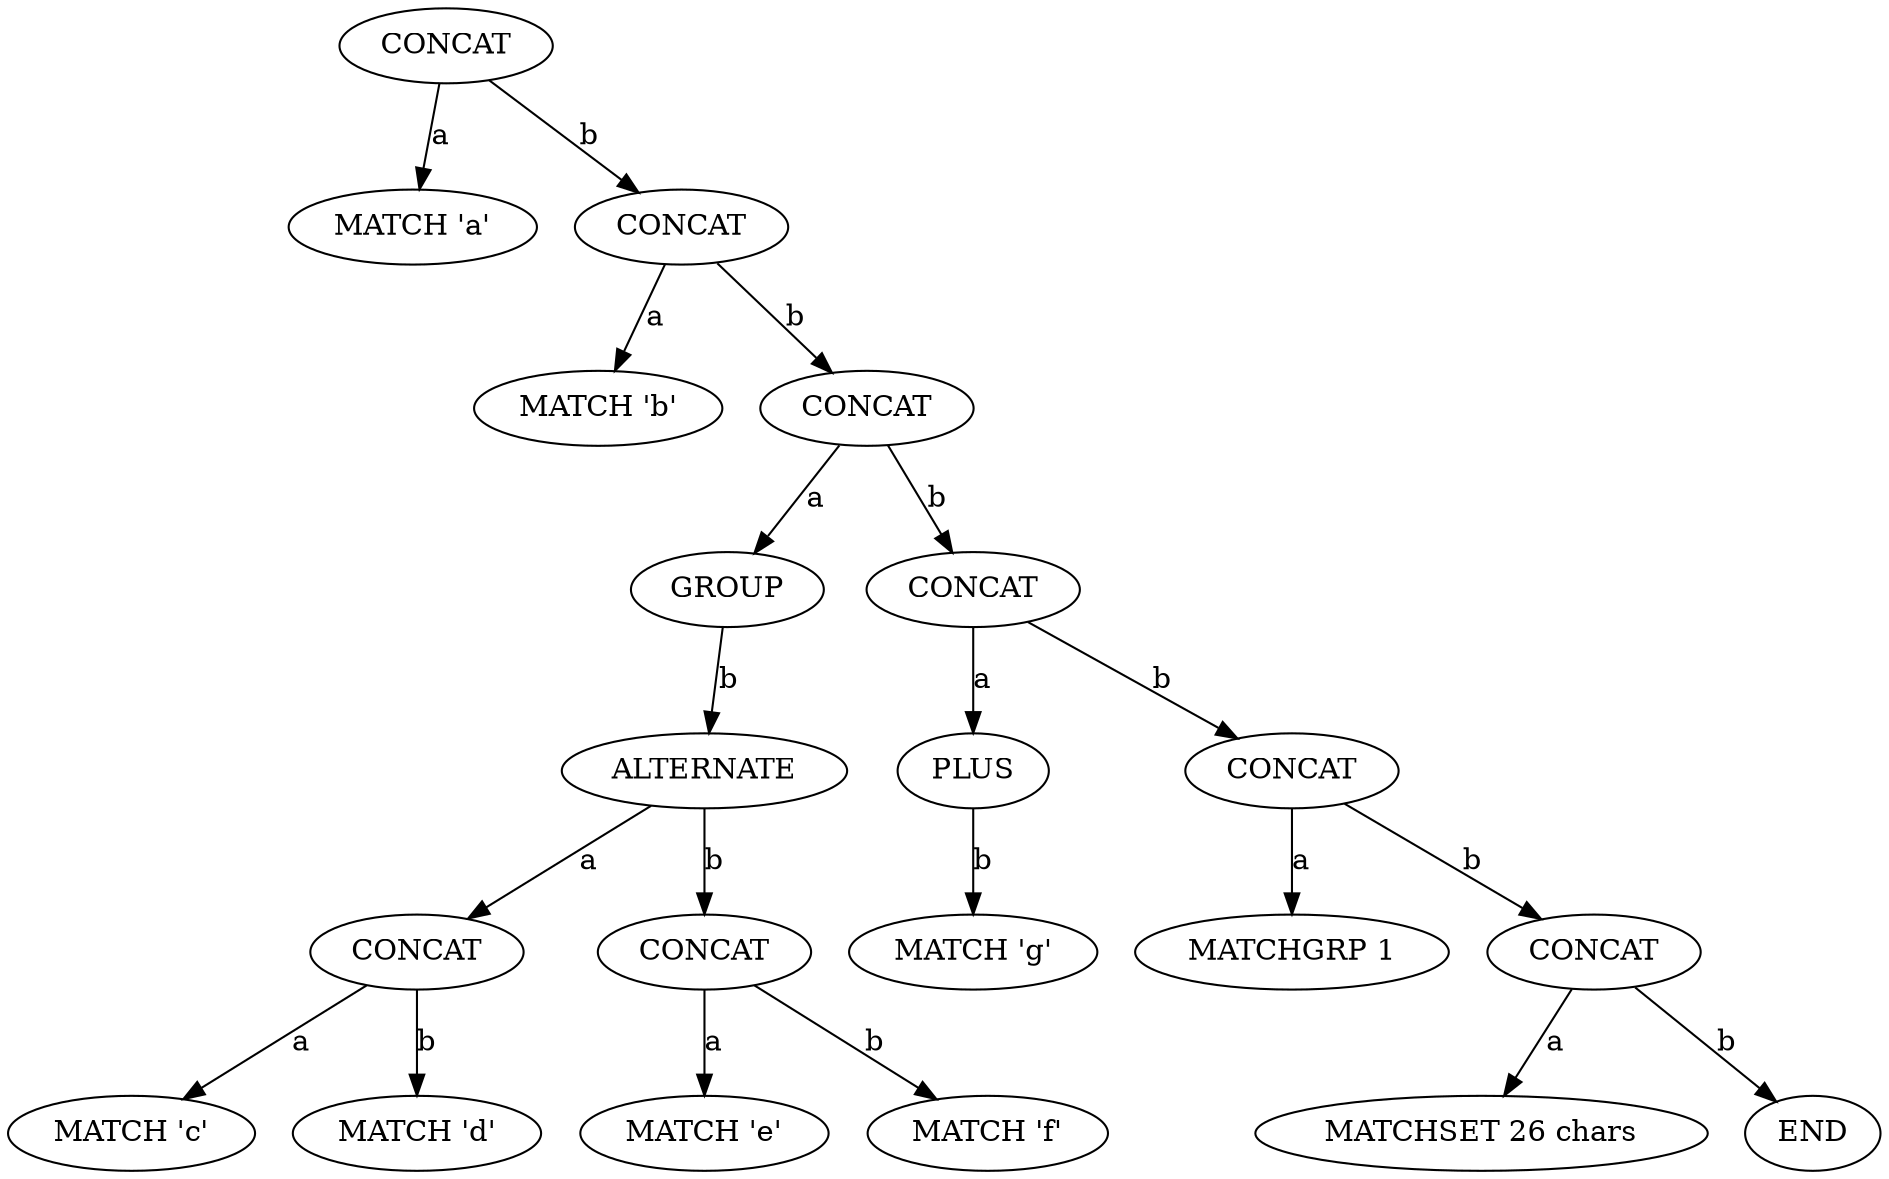 digraph tree {
    n0xbcdd325ae320 [label="CONCAT"];
    n0xbcdd325ae320 -> n0xbcdd325ae2c0 [label="a"];
    n0xbcdd325ae2c0 [label="MATCH 'a'"];
    n0xbcdd325ae320 -> n0xbcdd325ae380 [label="b"];
    n0xbcdd325ae380 [label="CONCAT"];
    n0xbcdd325ae380 -> n0xbcdd325ae2f0 [label="a"];
    n0xbcdd325ae2f0 [label="MATCH 'b'"];
    n0xbcdd325ae380 -> n0xbcdd325ae530 [label="b"];
    n0xbcdd325ae530 [label="CONCAT"];
    n0xbcdd325ae530 -> n0xbcdd325ae350 [label="a"];
    n0xbcdd325ae350 [label="GROUP"];
    n0xbcdd325ae350 -> n0xbcdd325ae440 [label="b"];
    n0xbcdd325ae440 [label="ALTERNATE"];
    n0xbcdd325ae440 -> n0xbcdd325ae410 [label="a"];
    n0xbcdd325ae410 [label="CONCAT"];
    n0xbcdd325ae410 -> n0xbcdd325ae3b0 [label="a"];
    n0xbcdd325ae3b0 [label="MATCH 'c'"];
    n0xbcdd325ae410 -> n0xbcdd325ae3e0 [label="b"];
    n0xbcdd325ae3e0 [label="MATCH 'd'"];
    n0xbcdd325ae440 -> n0xbcdd325ae4d0 [label="b"];
    n0xbcdd325ae4d0 [label="CONCAT"];
    n0xbcdd325ae4d0 -> n0xbcdd325ae470 [label="a"];
    n0xbcdd325ae470 [label="MATCH 'e'"];
    n0xbcdd325ae4d0 -> n0xbcdd325ae4a0 [label="b"];
    n0xbcdd325ae4a0 [label="MATCH 'f'"];
    n0xbcdd325ae530 -> n0xbcdd325ae5c0 [label="b"];
    n0xbcdd325ae5c0 [label="CONCAT"];
    n0xbcdd325ae5c0 -> n0xbcdd325ae560 [label="a"];
    n0xbcdd325ae560 [label="PLUS"];
    n0xbcdd325ae560 -> n0xbcdd325ae500 [label="b"];
    n0xbcdd325ae500 [label="MATCH 'g'"];
    n0xbcdd325ae5c0 -> n0xbcdd325ae620 [label="b"];
    n0xbcdd325ae620 [label="CONCAT"];
    n0xbcdd325ae620 -> n0xbcdd325ae590 [label="a"];
    n0xbcdd325ae590 [label="MATCHGRP 1"];
    n0xbcdd325ae620 -> n0xbcdd325ae6a0 [label="b"];
    n0xbcdd325ae6a0 [label="CONCAT"];
    n0xbcdd325ae6a0 -> n0xbcdd325ae5f0 [label="a"];
    n0xbcdd325ae5f0 [label="MATCHSET 26 chars"];
    n0xbcdd325ae6a0 -> n0xbcdd325ae670 [label="b"];
    n0xbcdd325ae670 [label="END"];
}
